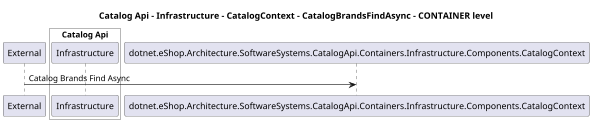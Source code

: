 @startuml
skinparam dpi 60

title Catalog Api - Infrastructure - CatalogContext - CatalogBrandsFindAsync - CONTAINER level

participant "External" as C4InterFlow.Utils.ExternalSystem

box "Catalog Api" #White

    participant "Infrastructure" as dotnet.eShop.Architecture.SoftwareSystems.CatalogApi.Containers.Infrastructure
end box


C4InterFlow.Utils.ExternalSystem -> dotnet.eShop.Architecture.SoftwareSystems.CatalogApi.Containers.Infrastructure.Components.CatalogContext : Catalog Brands Find Async


@enduml
